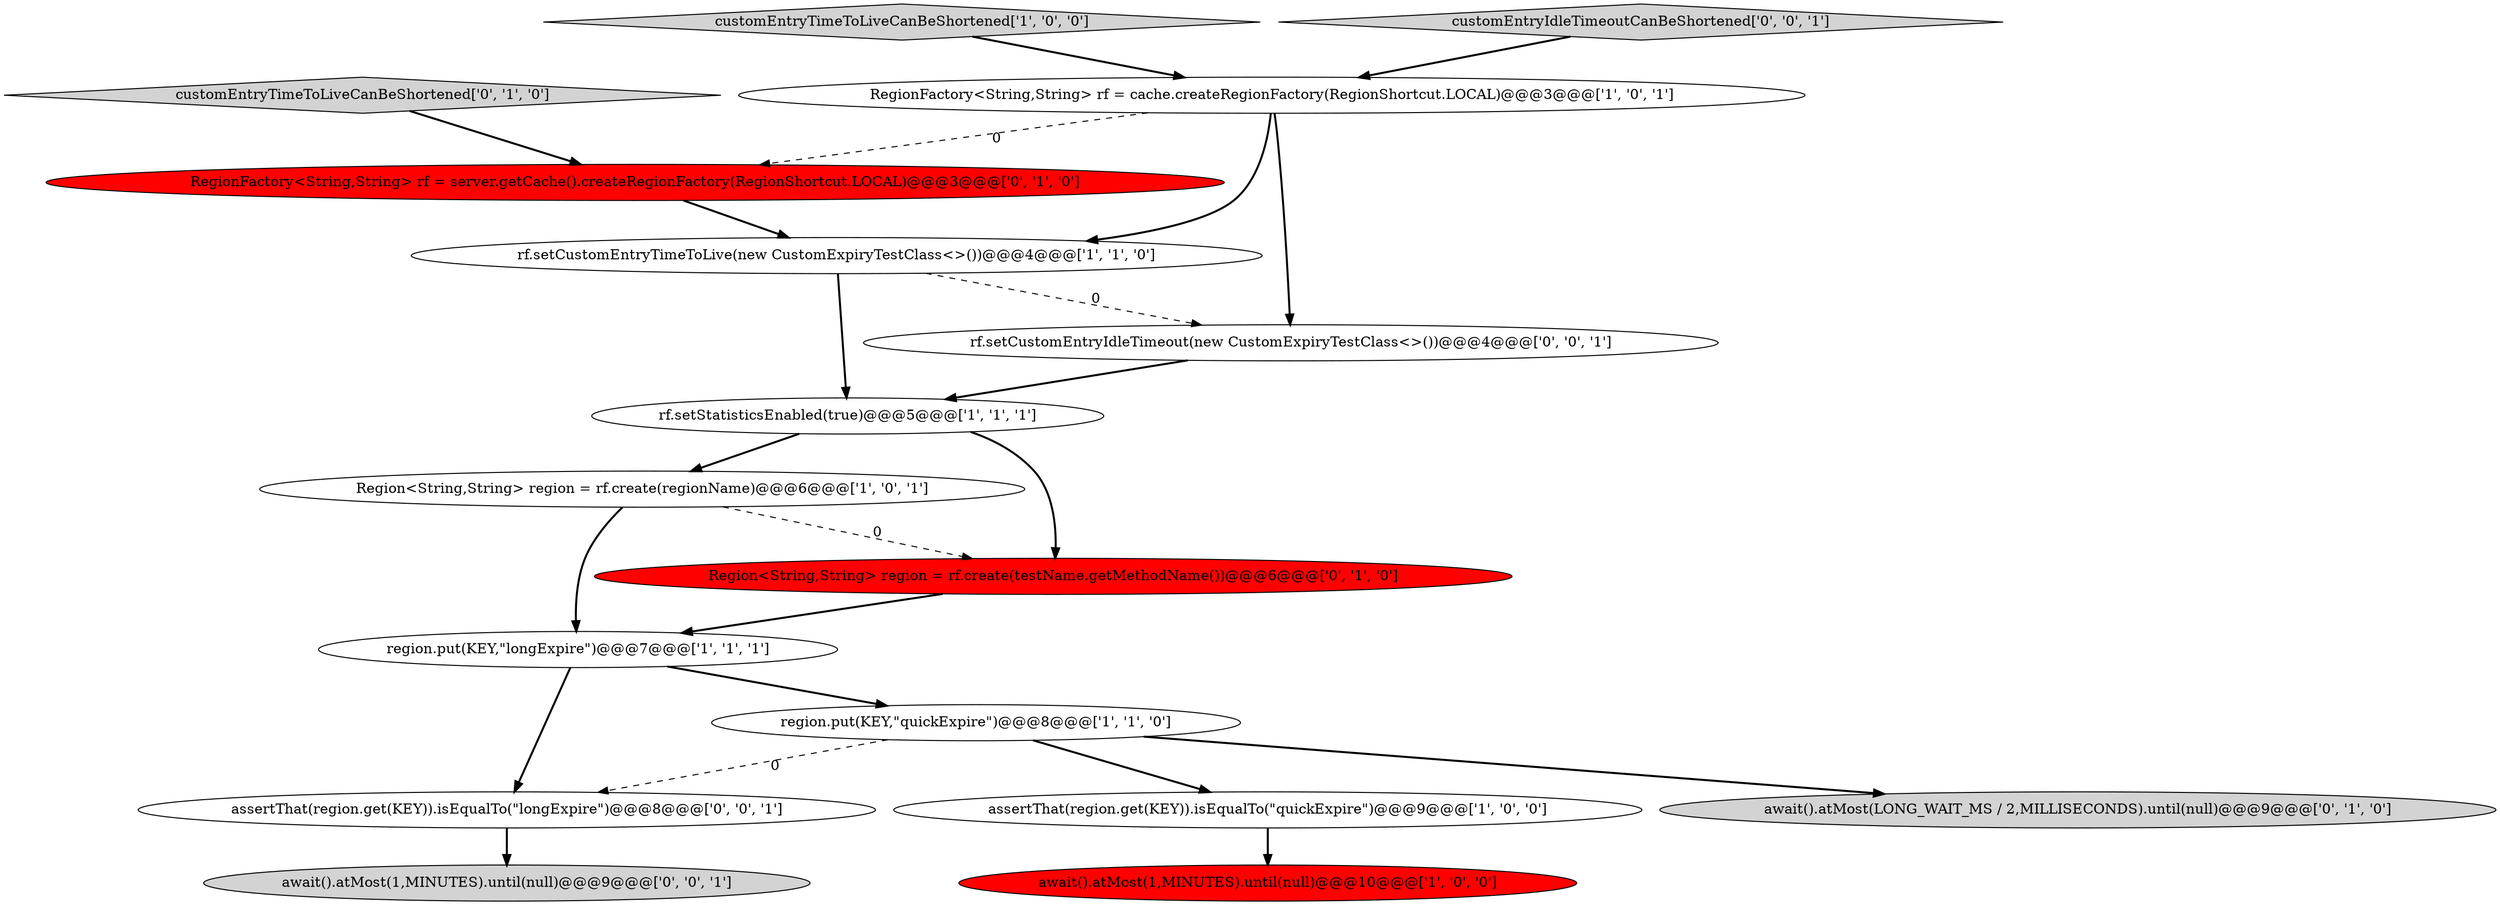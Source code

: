 digraph {
2 [style = filled, label = "region.put(KEY,\"quickExpire\")@@@8@@@['1', '1', '0']", fillcolor = white, shape = ellipse image = "AAA0AAABBB1BBB"];
5 [style = filled, label = "customEntryTimeToLiveCanBeShortened['1', '0', '0']", fillcolor = lightgray, shape = diamond image = "AAA0AAABBB1BBB"];
7 [style = filled, label = "rf.setStatisticsEnabled(true)@@@5@@@['1', '1', '1']", fillcolor = white, shape = ellipse image = "AAA0AAABBB1BBB"];
9 [style = filled, label = "await().atMost(LONG_WAIT_MS / 2,MILLISECONDS).until(null)@@@9@@@['0', '1', '0']", fillcolor = lightgray, shape = ellipse image = "AAA0AAABBB2BBB"];
15 [style = filled, label = "customEntryIdleTimeoutCanBeShortened['0', '0', '1']", fillcolor = lightgray, shape = diamond image = "AAA0AAABBB3BBB"];
6 [style = filled, label = "RegionFactory<String,String> rf = cache.createRegionFactory(RegionShortcut.LOCAL)@@@3@@@['1', '0', '1']", fillcolor = white, shape = ellipse image = "AAA0AAABBB1BBB"];
16 [style = filled, label = "assertThat(region.get(KEY)).isEqualTo(\"longExpire\")@@@8@@@['0', '0', '1']", fillcolor = white, shape = ellipse image = "AAA0AAABBB3BBB"];
10 [style = filled, label = "customEntryTimeToLiveCanBeShortened['0', '1', '0']", fillcolor = lightgray, shape = diamond image = "AAA0AAABBB2BBB"];
11 [style = filled, label = "RegionFactory<String,String> rf = server.getCache().createRegionFactory(RegionShortcut.LOCAL)@@@3@@@['0', '1', '0']", fillcolor = red, shape = ellipse image = "AAA1AAABBB2BBB"];
1 [style = filled, label = "assertThat(region.get(KEY)).isEqualTo(\"quickExpire\")@@@9@@@['1', '0', '0']", fillcolor = white, shape = ellipse image = "AAA0AAABBB1BBB"];
13 [style = filled, label = "rf.setCustomEntryIdleTimeout(new CustomExpiryTestClass<>())@@@4@@@['0', '0', '1']", fillcolor = white, shape = ellipse image = "AAA0AAABBB3BBB"];
14 [style = filled, label = "await().atMost(1,MINUTES).until(null)@@@9@@@['0', '0', '1']", fillcolor = lightgray, shape = ellipse image = "AAA0AAABBB3BBB"];
4 [style = filled, label = "Region<String,String> region = rf.create(regionName)@@@6@@@['1', '0', '1']", fillcolor = white, shape = ellipse image = "AAA0AAABBB1BBB"];
12 [style = filled, label = "Region<String,String> region = rf.create(testName.getMethodName())@@@6@@@['0', '1', '0']", fillcolor = red, shape = ellipse image = "AAA1AAABBB2BBB"];
0 [style = filled, label = "await().atMost(1,MINUTES).until(null)@@@10@@@['1', '0', '0']", fillcolor = red, shape = ellipse image = "AAA1AAABBB1BBB"];
3 [style = filled, label = "rf.setCustomEntryTimeToLive(new CustomExpiryTestClass<>())@@@4@@@['1', '1', '0']", fillcolor = white, shape = ellipse image = "AAA0AAABBB1BBB"];
8 [style = filled, label = "region.put(KEY,\"longExpire\")@@@7@@@['1', '1', '1']", fillcolor = white, shape = ellipse image = "AAA0AAABBB1BBB"];
6->3 [style = bold, label=""];
8->16 [style = bold, label=""];
7->12 [style = bold, label=""];
2->1 [style = bold, label=""];
6->11 [style = dashed, label="0"];
15->6 [style = bold, label=""];
1->0 [style = bold, label=""];
7->4 [style = bold, label=""];
2->9 [style = bold, label=""];
3->13 [style = dashed, label="0"];
4->12 [style = dashed, label="0"];
5->6 [style = bold, label=""];
8->2 [style = bold, label=""];
3->7 [style = bold, label=""];
11->3 [style = bold, label=""];
12->8 [style = bold, label=""];
13->7 [style = bold, label=""];
2->16 [style = dashed, label="0"];
6->13 [style = bold, label=""];
4->8 [style = bold, label=""];
16->14 [style = bold, label=""];
10->11 [style = bold, label=""];
}
